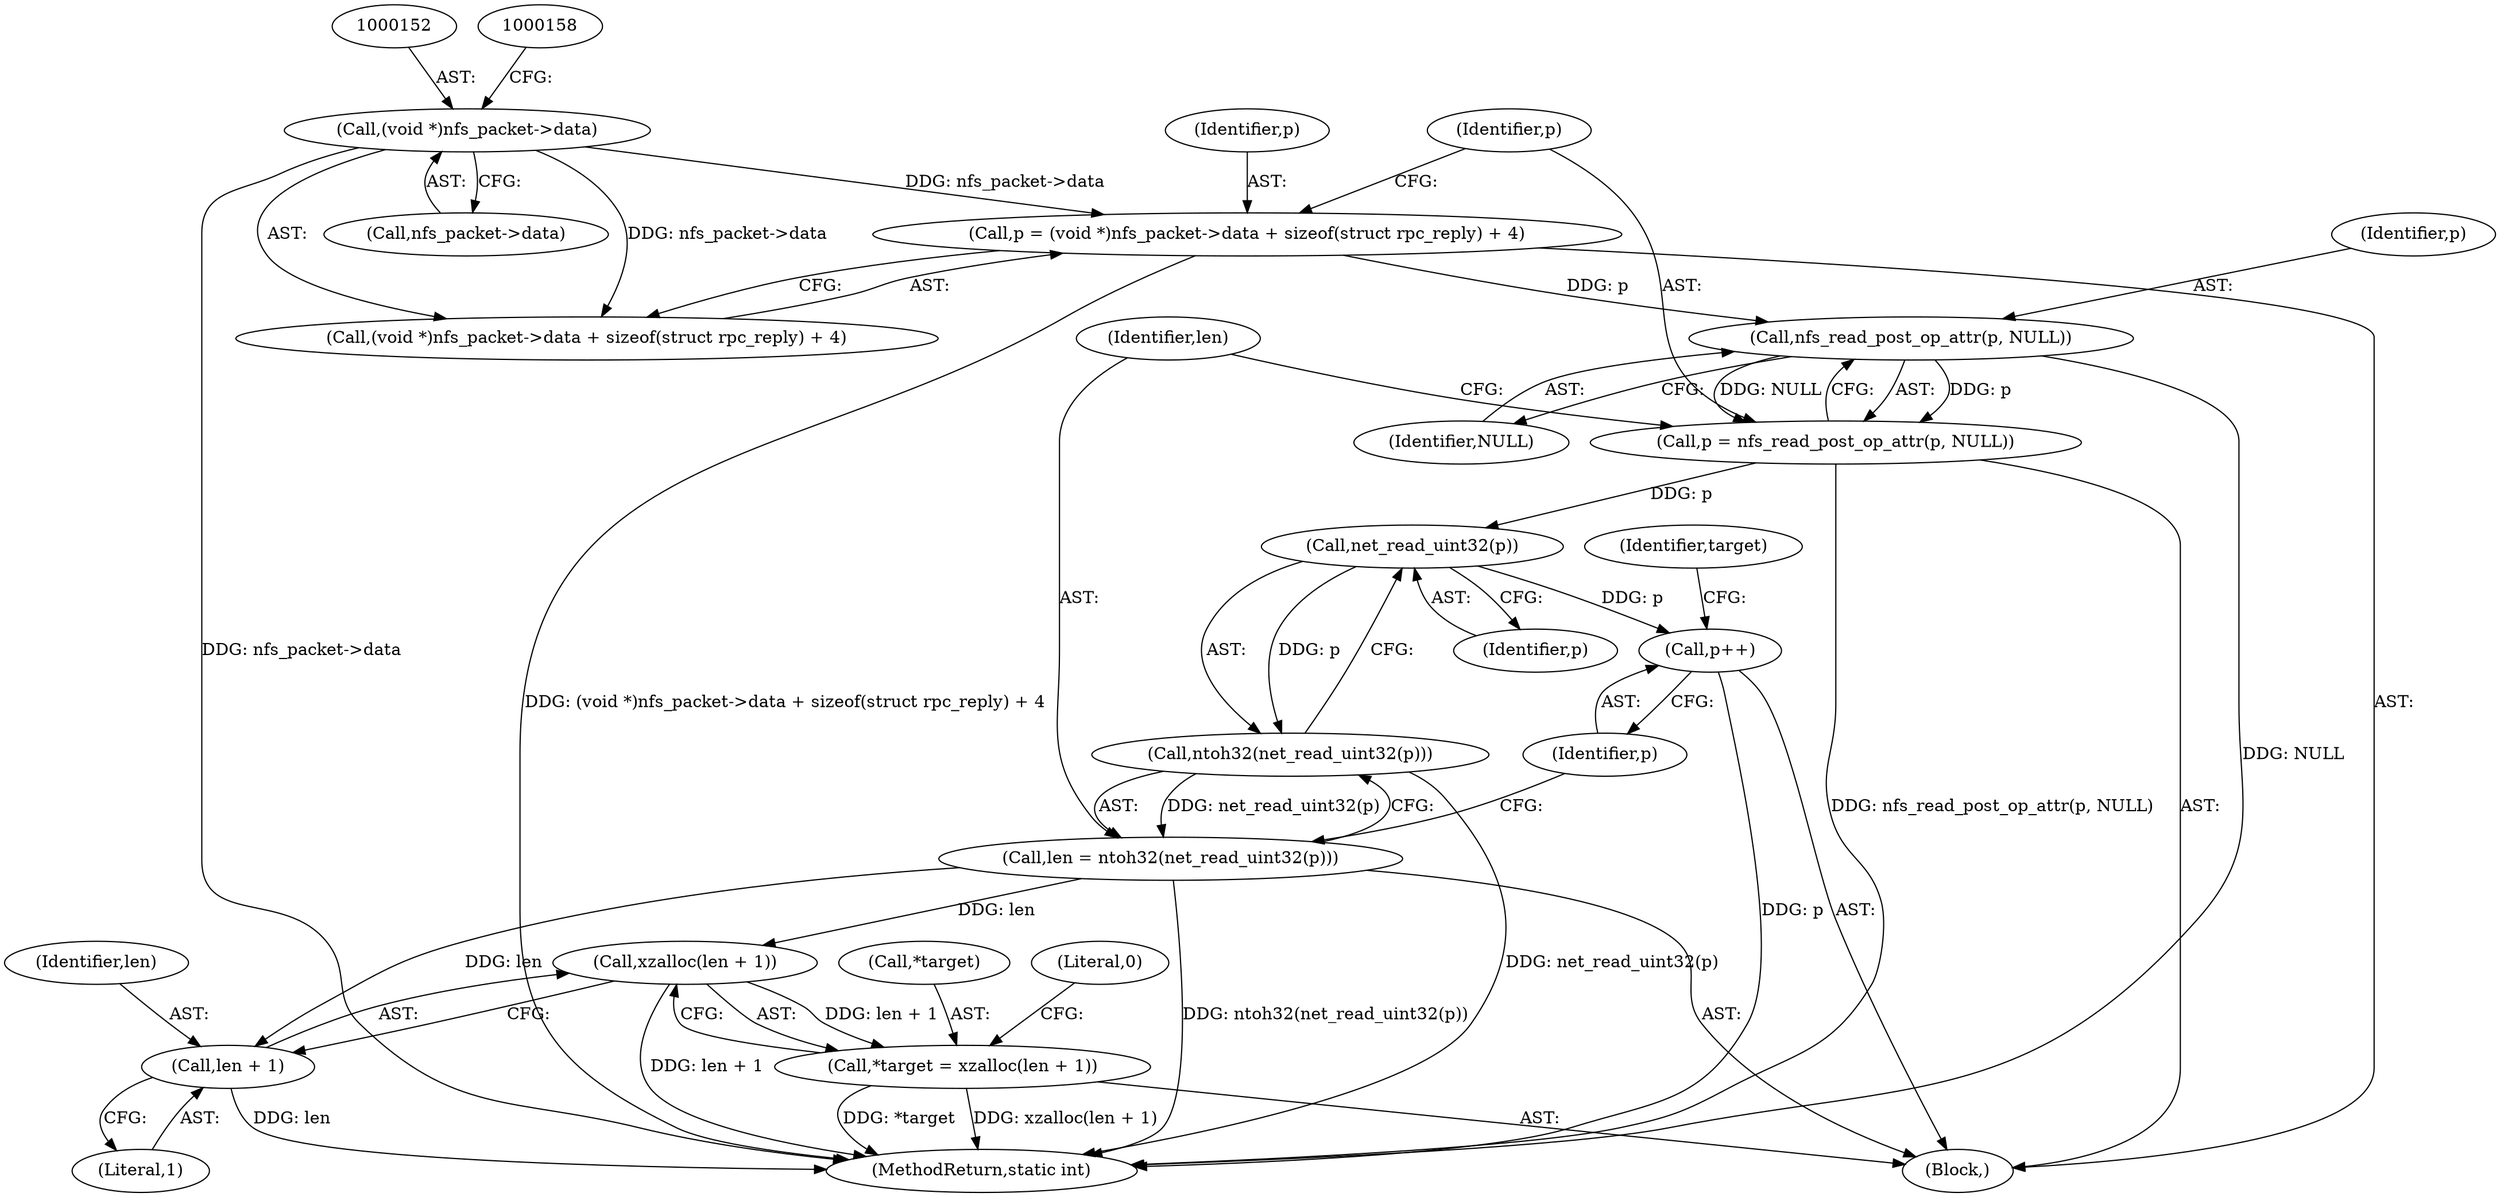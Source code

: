 digraph "0_pengutronix_574ce994016107ad8ab0f845a785f28d7eaa5208@API" {
"1000162" [label="(Call,nfs_read_post_op_attr(p, NULL))"];
"1000148" [label="(Call,p = (void *)nfs_packet->data + sizeof(struct rpc_reply) + 4)"];
"1000151" [label="(Call,(void *)nfs_packet->data)"];
"1000160" [label="(Call,p = nfs_read_post_op_attr(p, NULL))"];
"1000168" [label="(Call,net_read_uint32(p))"];
"1000167" [label="(Call,ntoh32(net_read_uint32(p)))"];
"1000165" [label="(Call,len = ntoh32(net_read_uint32(p)))"];
"1000175" [label="(Call,xzalloc(len + 1))"];
"1000172" [label="(Call,*target = xzalloc(len + 1))"];
"1000176" [label="(Call,len + 1)"];
"1000170" [label="(Call,p++)"];
"1000177" [label="(Identifier,len)"];
"1000148" [label="(Call,p = (void *)nfs_packet->data + sizeof(struct rpc_reply) + 4)"];
"1000172" [label="(Call,*target = xzalloc(len + 1))"];
"1000181" [label="(MethodReturn,static int)"];
"1000167" [label="(Call,ntoh32(net_read_uint32(p)))"];
"1000170" [label="(Call,p++)"];
"1000171" [label="(Identifier,p)"];
"1000169" [label="(Identifier,p)"];
"1000174" [label="(Identifier,target)"];
"1000151" [label="(Call,(void *)nfs_packet->data)"];
"1000168" [label="(Call,net_read_uint32(p))"];
"1000153" [label="(Call,nfs_packet->data)"];
"1000176" [label="(Call,len + 1)"];
"1000149" [label="(Identifier,p)"];
"1000163" [label="(Identifier,p)"];
"1000164" [label="(Identifier,NULL)"];
"1000175" [label="(Call,xzalloc(len + 1))"];
"1000160" [label="(Call,p = nfs_read_post_op_attr(p, NULL))"];
"1000173" [label="(Call,*target)"];
"1000165" [label="(Call,len = ntoh32(net_read_uint32(p)))"];
"1000166" [label="(Identifier,len)"];
"1000162" [label="(Call,nfs_read_post_op_attr(p, NULL))"];
"1000178" [label="(Literal,1)"];
"1000150" [label="(Call,(void *)nfs_packet->data + sizeof(struct rpc_reply) + 4)"];
"1000180" [label="(Literal,0)"];
"1000161" [label="(Identifier,p)"];
"1000106" [label="(Block,)"];
"1000162" -> "1000160"  [label="AST: "];
"1000162" -> "1000164"  [label="CFG: "];
"1000163" -> "1000162"  [label="AST: "];
"1000164" -> "1000162"  [label="AST: "];
"1000160" -> "1000162"  [label="CFG: "];
"1000162" -> "1000181"  [label="DDG: NULL"];
"1000162" -> "1000160"  [label="DDG: p"];
"1000162" -> "1000160"  [label="DDG: NULL"];
"1000148" -> "1000162"  [label="DDG: p"];
"1000148" -> "1000106"  [label="AST: "];
"1000148" -> "1000150"  [label="CFG: "];
"1000149" -> "1000148"  [label="AST: "];
"1000150" -> "1000148"  [label="AST: "];
"1000161" -> "1000148"  [label="CFG: "];
"1000148" -> "1000181"  [label="DDG: (void *)nfs_packet->data + sizeof(struct rpc_reply) + 4"];
"1000151" -> "1000148"  [label="DDG: nfs_packet->data"];
"1000151" -> "1000150"  [label="AST: "];
"1000151" -> "1000153"  [label="CFG: "];
"1000152" -> "1000151"  [label="AST: "];
"1000153" -> "1000151"  [label="AST: "];
"1000158" -> "1000151"  [label="CFG: "];
"1000151" -> "1000181"  [label="DDG: nfs_packet->data"];
"1000151" -> "1000150"  [label="DDG: nfs_packet->data"];
"1000160" -> "1000106"  [label="AST: "];
"1000161" -> "1000160"  [label="AST: "];
"1000166" -> "1000160"  [label="CFG: "];
"1000160" -> "1000181"  [label="DDG: nfs_read_post_op_attr(p, NULL)"];
"1000160" -> "1000168"  [label="DDG: p"];
"1000168" -> "1000167"  [label="AST: "];
"1000168" -> "1000169"  [label="CFG: "];
"1000169" -> "1000168"  [label="AST: "];
"1000167" -> "1000168"  [label="CFG: "];
"1000168" -> "1000167"  [label="DDG: p"];
"1000168" -> "1000170"  [label="DDG: p"];
"1000167" -> "1000165"  [label="AST: "];
"1000165" -> "1000167"  [label="CFG: "];
"1000167" -> "1000181"  [label="DDG: net_read_uint32(p)"];
"1000167" -> "1000165"  [label="DDG: net_read_uint32(p)"];
"1000165" -> "1000106"  [label="AST: "];
"1000166" -> "1000165"  [label="AST: "];
"1000171" -> "1000165"  [label="CFG: "];
"1000165" -> "1000181"  [label="DDG: ntoh32(net_read_uint32(p))"];
"1000165" -> "1000175"  [label="DDG: len"];
"1000165" -> "1000176"  [label="DDG: len"];
"1000175" -> "1000172"  [label="AST: "];
"1000175" -> "1000176"  [label="CFG: "];
"1000176" -> "1000175"  [label="AST: "];
"1000172" -> "1000175"  [label="CFG: "];
"1000175" -> "1000181"  [label="DDG: len + 1"];
"1000175" -> "1000172"  [label="DDG: len + 1"];
"1000172" -> "1000106"  [label="AST: "];
"1000173" -> "1000172"  [label="AST: "];
"1000180" -> "1000172"  [label="CFG: "];
"1000172" -> "1000181"  [label="DDG: *target"];
"1000172" -> "1000181"  [label="DDG: xzalloc(len + 1)"];
"1000176" -> "1000178"  [label="CFG: "];
"1000177" -> "1000176"  [label="AST: "];
"1000178" -> "1000176"  [label="AST: "];
"1000176" -> "1000181"  [label="DDG: len"];
"1000170" -> "1000106"  [label="AST: "];
"1000170" -> "1000171"  [label="CFG: "];
"1000171" -> "1000170"  [label="AST: "];
"1000174" -> "1000170"  [label="CFG: "];
"1000170" -> "1000181"  [label="DDG: p"];
}
